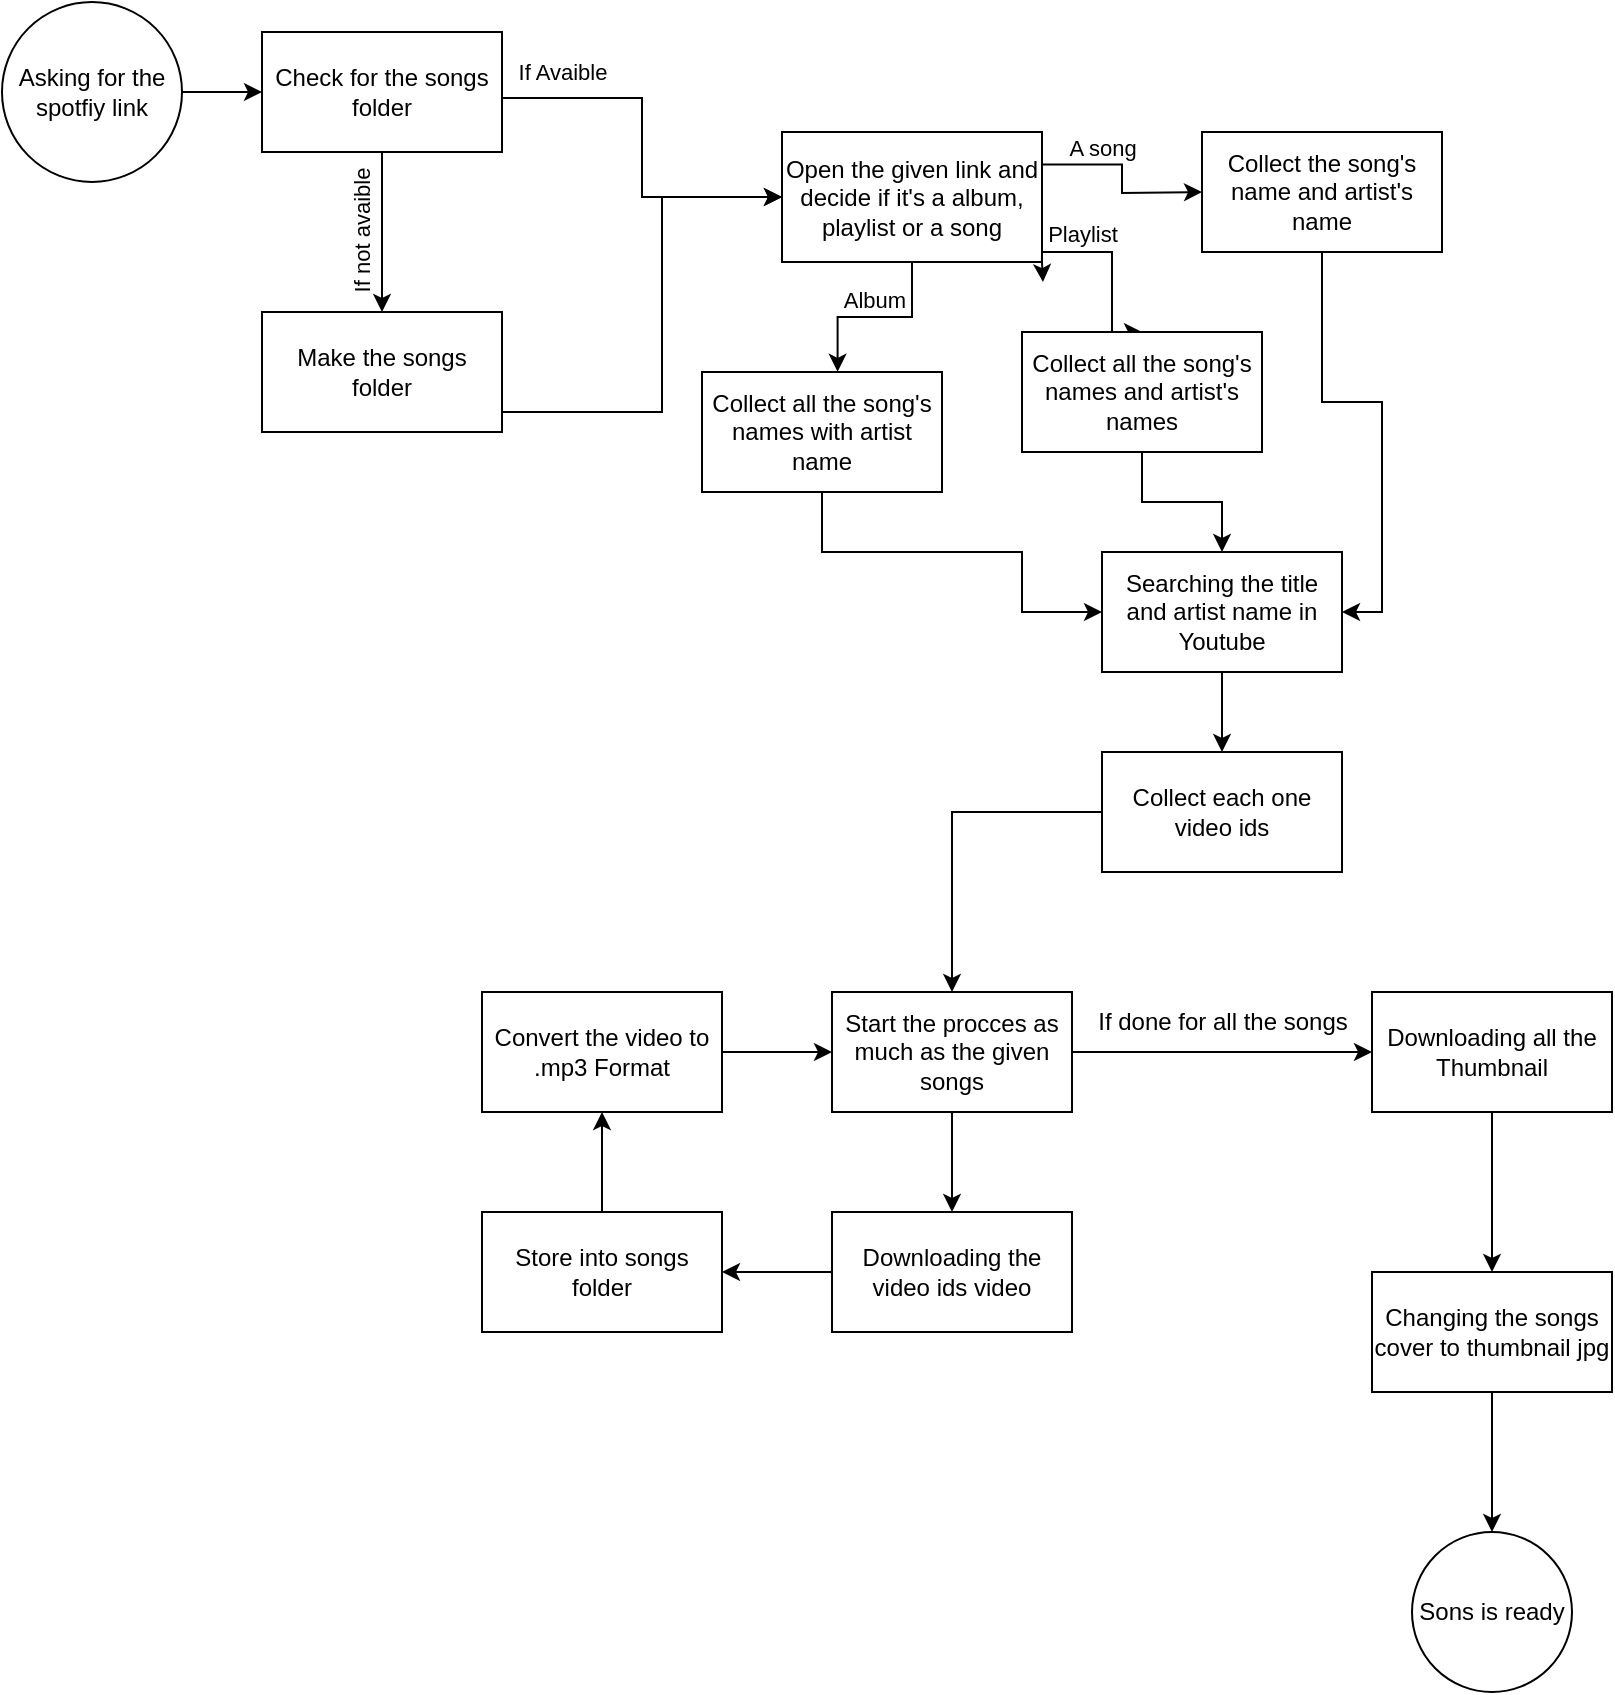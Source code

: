 <mxfile version="26.0.16">
  <diagram name="Page-1" id="4NdgYdVW0mMY6pDMlmJf">
    <mxGraphModel dx="2416" dy="722" grid="1" gridSize="10" guides="1" tooltips="1" connect="1" arrows="1" fold="1" page="1" pageScale="1" pageWidth="850" pageHeight="1100" math="0" shadow="0">
      <root>
        <mxCell id="0" />
        <mxCell id="1" parent="0" />
        <mxCell id="tXZqEw7rWf0vmvOP3cQW-9" value="" style="edgeStyle=orthogonalEdgeStyle;rounded=0;orthogonalLoop=1;jettySize=auto;html=1;exitX=1.001;exitY=0.55;exitDx=0;exitDy=0;exitPerimeter=0;" parent="1" source="wfH4DKmYA_PpzVXBzpF9-12" target="tXZqEw7rWf0vmvOP3cQW-8" edge="1">
          <mxGeometry relative="1" as="geometry">
            <mxPoint x="393.0" y="188.048" as="sourcePoint" />
          </mxGeometry>
        </mxCell>
        <mxCell id="wfH4DKmYA_PpzVXBzpF9-14" value="If Avaible" style="edgeLabel;html=1;align=center;verticalAlign=middle;resizable=0;points=[];" parent="tXZqEw7rWf0vmvOP3cQW-9" vertex="1" connectable="0">
          <mxGeometry x="0.127" y="2" relative="1" as="geometry">
            <mxPoint x="-42" y="-50" as="offset" />
          </mxGeometry>
        </mxCell>
        <mxCell id="wfH4DKmYA_PpzVXBzpF9-13" value="" style="edgeStyle=orthogonalEdgeStyle;rounded=0;orthogonalLoop=1;jettySize=auto;html=1;" parent="1" source="tXZqEw7rWf0vmvOP3cQW-3" target="wfH4DKmYA_PpzVXBzpF9-12" edge="1">
          <mxGeometry relative="1" as="geometry" />
        </mxCell>
        <mxCell id="tXZqEw7rWf0vmvOP3cQW-3" value="Asking for the spotfiy link" style="ellipse;whiteSpace=wrap;html=1;" parent="1" vertex="1">
          <mxGeometry x="23" y="128" width="90" height="90" as="geometry" />
        </mxCell>
        <mxCell id="tXZqEw7rWf0vmvOP3cQW-14" value="" style="edgeStyle=orthogonalEdgeStyle;rounded=0;orthogonalLoop=1;jettySize=auto;html=1;exitX=1;exitY=0.25;exitDx=0;exitDy=0;" parent="1" source="tXZqEw7rWf0vmvOP3cQW-8" edge="1">
          <mxGeometry relative="1" as="geometry">
            <mxPoint x="623" y="223" as="targetPoint" />
          </mxGeometry>
        </mxCell>
        <mxCell id="tXZqEw7rWf0vmvOP3cQW-15" value="A song" style="edgeLabel;html=1;align=center;verticalAlign=middle;resizable=0;points=[];" parent="tXZqEw7rWf0vmvOP3cQW-14" vertex="1" connectable="0">
          <mxGeometry x="-0.136" y="6" relative="1" as="geometry">
            <mxPoint x="-16" y="-9" as="offset" />
          </mxGeometry>
        </mxCell>
        <mxCell id="tXZqEw7rWf0vmvOP3cQW-17" value="" style="edgeStyle=orthogonalEdgeStyle;rounded=0;orthogonalLoop=1;jettySize=auto;html=1;entryX=0.5;entryY=0;entryDx=0;entryDy=0;" parent="1" source="tXZqEw7rWf0vmvOP3cQW-8" target="tXZqEw7rWf0vmvOP3cQW-18" edge="1">
          <mxGeometry relative="1" as="geometry">
            <mxPoint x="573" y="283" as="targetPoint" />
            <Array as="points">
              <mxPoint x="578" y="253" />
            </Array>
          </mxGeometry>
        </mxCell>
        <mxCell id="tXZqEw7rWf0vmvOP3cQW-19" value="Playlist" style="edgeLabel;html=1;align=center;verticalAlign=middle;resizable=0;points=[];" parent="tXZqEw7rWf0vmvOP3cQW-17" vertex="1" connectable="0">
          <mxGeometry x="0.278" y="-3" relative="1" as="geometry">
            <mxPoint x="-12" y="-32" as="offset" />
          </mxGeometry>
        </mxCell>
        <mxCell id="wfH4DKmYA_PpzVXBzpF9-2" value="" style="edgeStyle=orthogonalEdgeStyle;rounded=0;orthogonalLoop=1;jettySize=auto;html=1;entryX=0.565;entryY=-0.002;entryDx=0;entryDy=0;entryPerimeter=0;" parent="1" source="tXZqEw7rWf0vmvOP3cQW-8" target="wfH4DKmYA_PpzVXBzpF9-3" edge="1">
          <mxGeometry relative="1" as="geometry" />
        </mxCell>
        <mxCell id="wfH4DKmYA_PpzVXBzpF9-8" value="Album" style="edgeLabel;html=1;align=center;verticalAlign=middle;resizable=0;points=[];" parent="wfH4DKmYA_PpzVXBzpF9-2" vertex="1" connectable="0">
          <mxGeometry x="-0.077" y="-4" relative="1" as="geometry">
            <mxPoint x="-4" y="-5" as="offset" />
          </mxGeometry>
        </mxCell>
        <mxCell id="wfH4DKmYA_PpzVXBzpF9-9" style="edgeStyle=orthogonalEdgeStyle;rounded=0;orthogonalLoop=1;jettySize=auto;html=1;exitX=1;exitY=1;exitDx=0;exitDy=0;" parent="1" source="tXZqEw7rWf0vmvOP3cQW-8" edge="1">
          <mxGeometry relative="1" as="geometry">
            <mxPoint x="543.476" y="268.048" as="targetPoint" />
          </mxGeometry>
        </mxCell>
        <mxCell id="tXZqEw7rWf0vmvOP3cQW-8" value="Open the given link and decide if it&#39;s a album, playlist or a song" style="whiteSpace=wrap;html=1;" parent="1" vertex="1">
          <mxGeometry x="413" y="193" width="130" height="65" as="geometry" />
        </mxCell>
        <mxCell id="wfH4DKmYA_PpzVXBzpF9-7" style="edgeStyle=orthogonalEdgeStyle;rounded=0;orthogonalLoop=1;jettySize=auto;html=1;entryX=1;entryY=0.5;entryDx=0;entryDy=0;" parent="1" source="tXZqEw7rWf0vmvOP3cQW-16" target="wfH4DKmYA_PpzVXBzpF9-4" edge="1">
          <mxGeometry relative="1" as="geometry" />
        </mxCell>
        <mxCell id="tXZqEw7rWf0vmvOP3cQW-16" value="Collect the song&#39;s name and artist&#39;s name" style="whiteSpace=wrap;html=1;" parent="1" vertex="1">
          <mxGeometry x="623" y="193" width="120" height="60" as="geometry" />
        </mxCell>
        <mxCell id="wfH4DKmYA_PpzVXBzpF9-6" style="edgeStyle=orthogonalEdgeStyle;rounded=0;orthogonalLoop=1;jettySize=auto;html=1;entryX=0.5;entryY=0;entryDx=0;entryDy=0;" parent="1" source="tXZqEw7rWf0vmvOP3cQW-18" target="wfH4DKmYA_PpzVXBzpF9-4" edge="1">
          <mxGeometry relative="1" as="geometry" />
        </mxCell>
        <mxCell id="tXZqEw7rWf0vmvOP3cQW-18" value="Collect all the song&#39;s names and artist&#39;s names" style="whiteSpace=wrap;html=1;" parent="1" vertex="1">
          <mxGeometry x="533" y="293" width="120" height="60" as="geometry" />
        </mxCell>
        <mxCell id="wfH4DKmYA_PpzVXBzpF9-5" style="edgeStyle=orthogonalEdgeStyle;rounded=0;orthogonalLoop=1;jettySize=auto;html=1;entryX=0;entryY=0.5;entryDx=0;entryDy=0;" parent="1" source="wfH4DKmYA_PpzVXBzpF9-3" target="wfH4DKmYA_PpzVXBzpF9-4" edge="1">
          <mxGeometry relative="1" as="geometry">
            <Array as="points">
              <mxPoint x="433" y="403" />
              <mxPoint x="533" y="403" />
              <mxPoint x="533" y="433" />
            </Array>
          </mxGeometry>
        </mxCell>
        <mxCell id="wfH4DKmYA_PpzVXBzpF9-3" value="Collect all the song&#39;s names with artist name" style="whiteSpace=wrap;html=1;" parent="1" vertex="1">
          <mxGeometry x="373" y="313" width="120" height="60" as="geometry" />
        </mxCell>
        <mxCell id="wfH4DKmYA_PpzVXBzpF9-11" value="" style="edgeStyle=orthogonalEdgeStyle;rounded=0;orthogonalLoop=1;jettySize=auto;html=1;" parent="1" source="wfH4DKmYA_PpzVXBzpF9-4" target="wfH4DKmYA_PpzVXBzpF9-10" edge="1">
          <mxGeometry relative="1" as="geometry" />
        </mxCell>
        <mxCell id="wfH4DKmYA_PpzVXBzpF9-4" value="Searching the title and artist name in Youtube" style="whiteSpace=wrap;html=1;" parent="1" vertex="1">
          <mxGeometry x="573" y="403" width="120" height="60" as="geometry" />
        </mxCell>
        <mxCell id="wfH4DKmYA_PpzVXBzpF9-23" value="" style="edgeStyle=orthogonalEdgeStyle;rounded=0;orthogonalLoop=1;jettySize=auto;html=1;" parent="1" source="wfH4DKmYA_PpzVXBzpF9-10" target="wfH4DKmYA_PpzVXBzpF9-22" edge="1">
          <mxGeometry relative="1" as="geometry" />
        </mxCell>
        <mxCell id="wfH4DKmYA_PpzVXBzpF9-10" value="Collect each one video ids" style="whiteSpace=wrap;html=1;" parent="1" vertex="1">
          <mxGeometry x="573" y="503" width="120" height="60" as="geometry" />
        </mxCell>
        <mxCell id="wfH4DKmYA_PpzVXBzpF9-16" value="" style="edgeStyle=orthogonalEdgeStyle;rounded=0;orthogonalLoop=1;jettySize=auto;html=1;" parent="1" source="wfH4DKmYA_PpzVXBzpF9-12" target="wfH4DKmYA_PpzVXBzpF9-15" edge="1">
          <mxGeometry relative="1" as="geometry" />
        </mxCell>
        <mxCell id="wfH4DKmYA_PpzVXBzpF9-17" value="If not avaible" style="edgeLabel;html=1;align=center;verticalAlign=middle;resizable=0;points=[];rotation=-90;" parent="wfH4DKmYA_PpzVXBzpF9-16" vertex="1" connectable="0">
          <mxGeometry x="0.042" y="-5" relative="1" as="geometry">
            <mxPoint x="-5" y="-2" as="offset" />
          </mxGeometry>
        </mxCell>
        <mxCell id="wfH4DKmYA_PpzVXBzpF9-12" value="Check for the songs folder" style="whiteSpace=wrap;html=1;" parent="1" vertex="1">
          <mxGeometry x="153" y="143" width="120" height="60" as="geometry" />
        </mxCell>
        <mxCell id="wfH4DKmYA_PpzVXBzpF9-20" style="edgeStyle=orthogonalEdgeStyle;rounded=0;orthogonalLoop=1;jettySize=auto;html=1;entryX=0;entryY=0.5;entryDx=0;entryDy=0;" parent="1" source="wfH4DKmYA_PpzVXBzpF9-15" target="tXZqEw7rWf0vmvOP3cQW-8" edge="1">
          <mxGeometry relative="1" as="geometry">
            <mxPoint x="343" y="223" as="targetPoint" />
            <Array as="points">
              <mxPoint x="353" y="333" />
              <mxPoint x="353" y="226" />
            </Array>
          </mxGeometry>
        </mxCell>
        <mxCell id="wfH4DKmYA_PpzVXBzpF9-15" value="Make the songs folder" style="whiteSpace=wrap;html=1;" parent="1" vertex="1">
          <mxGeometry x="153" y="283" width="120" height="60" as="geometry" />
        </mxCell>
        <mxCell id="wfH4DKmYA_PpzVXBzpF9-25" value="" style="edgeStyle=orthogonalEdgeStyle;rounded=0;orthogonalLoop=1;jettySize=auto;html=1;" parent="1" source="wfH4DKmYA_PpzVXBzpF9-22" target="wfH4DKmYA_PpzVXBzpF9-24" edge="1">
          <mxGeometry relative="1" as="geometry" />
        </mxCell>
        <mxCell id="wfH4DKmYA_PpzVXBzpF9-34" value="" style="edgeStyle=orthogonalEdgeStyle;rounded=0;orthogonalLoop=1;jettySize=auto;html=1;" parent="1" source="wfH4DKmYA_PpzVXBzpF9-22" edge="1">
          <mxGeometry relative="1" as="geometry">
            <mxPoint x="708" y="653" as="targetPoint" />
          </mxGeometry>
        </mxCell>
        <mxCell id="wfH4DKmYA_PpzVXBzpF9-22" value="Start the procces as much as the given songs" style="whiteSpace=wrap;html=1;" parent="1" vertex="1">
          <mxGeometry x="438" y="623" width="120" height="60" as="geometry" />
        </mxCell>
        <mxCell id="wfH4DKmYA_PpzVXBzpF9-27" value="" style="edgeStyle=orthogonalEdgeStyle;rounded=0;orthogonalLoop=1;jettySize=auto;html=1;" parent="1" source="wfH4DKmYA_PpzVXBzpF9-24" target="wfH4DKmYA_PpzVXBzpF9-26" edge="1">
          <mxGeometry relative="1" as="geometry" />
        </mxCell>
        <mxCell id="wfH4DKmYA_PpzVXBzpF9-24" value="Downloading the video ids video" style="whiteSpace=wrap;html=1;" parent="1" vertex="1">
          <mxGeometry x="438" y="733" width="120" height="60" as="geometry" />
        </mxCell>
        <mxCell id="wfH4DKmYA_PpzVXBzpF9-29" value="" style="edgeStyle=orthogonalEdgeStyle;rounded=0;orthogonalLoop=1;jettySize=auto;html=1;" parent="1" source="wfH4DKmYA_PpzVXBzpF9-26" target="wfH4DKmYA_PpzVXBzpF9-28" edge="1">
          <mxGeometry relative="1" as="geometry" />
        </mxCell>
        <mxCell id="wfH4DKmYA_PpzVXBzpF9-26" value="Store into songs folder" style="whiteSpace=wrap;html=1;" parent="1" vertex="1">
          <mxGeometry x="263" y="733" width="120" height="60" as="geometry" />
        </mxCell>
        <mxCell id="wfH4DKmYA_PpzVXBzpF9-30" value="" style="edgeStyle=orthogonalEdgeStyle;rounded=0;orthogonalLoop=1;jettySize=auto;html=1;" parent="1" source="wfH4DKmYA_PpzVXBzpF9-28" target="wfH4DKmYA_PpzVXBzpF9-22" edge="1">
          <mxGeometry relative="1" as="geometry" />
        </mxCell>
        <mxCell id="wfH4DKmYA_PpzVXBzpF9-28" value="Convert the video to .mp3 Format" style="whiteSpace=wrap;html=1;" parent="1" vertex="1">
          <mxGeometry x="263" y="623" width="120" height="60" as="geometry" />
        </mxCell>
        <mxCell id="wfH4DKmYA_PpzVXBzpF9-35" value="If done for all the songs" style="text;html=1;align=center;verticalAlign=middle;resizable=0;points=[];autosize=1;strokeColor=none;fillColor=none;" parent="1" vertex="1">
          <mxGeometry x="558" y="623" width="150" height="30" as="geometry" />
        </mxCell>
        <mxCell id="DZC3PRVFJ5DatrU16s3s-3" value="" style="edgeStyle=orthogonalEdgeStyle;rounded=0;orthogonalLoop=1;jettySize=auto;html=1;" edge="1" parent="1" source="DZC3PRVFJ5DatrU16s3s-1" target="DZC3PRVFJ5DatrU16s3s-2">
          <mxGeometry relative="1" as="geometry" />
        </mxCell>
        <mxCell id="DZC3PRVFJ5DatrU16s3s-1" value="Downloading all the Thumbnail" style="whiteSpace=wrap;html=1;" vertex="1" parent="1">
          <mxGeometry x="708" y="623" width="120" height="60" as="geometry" />
        </mxCell>
        <mxCell id="DZC3PRVFJ5DatrU16s3s-5" value="" style="edgeStyle=orthogonalEdgeStyle;rounded=0;orthogonalLoop=1;jettySize=auto;html=1;" edge="1" parent="1" source="DZC3PRVFJ5DatrU16s3s-2" target="DZC3PRVFJ5DatrU16s3s-4">
          <mxGeometry relative="1" as="geometry" />
        </mxCell>
        <mxCell id="DZC3PRVFJ5DatrU16s3s-2" value="Changing the songs cover to thumbnail jpg" style="whiteSpace=wrap;html=1;" vertex="1" parent="1">
          <mxGeometry x="708" y="763" width="120" height="60" as="geometry" />
        </mxCell>
        <mxCell id="DZC3PRVFJ5DatrU16s3s-4" value="Sons is ready" style="ellipse;whiteSpace=wrap;html=1;" vertex="1" parent="1">
          <mxGeometry x="728" y="893" width="80" height="80" as="geometry" />
        </mxCell>
      </root>
    </mxGraphModel>
  </diagram>
</mxfile>
